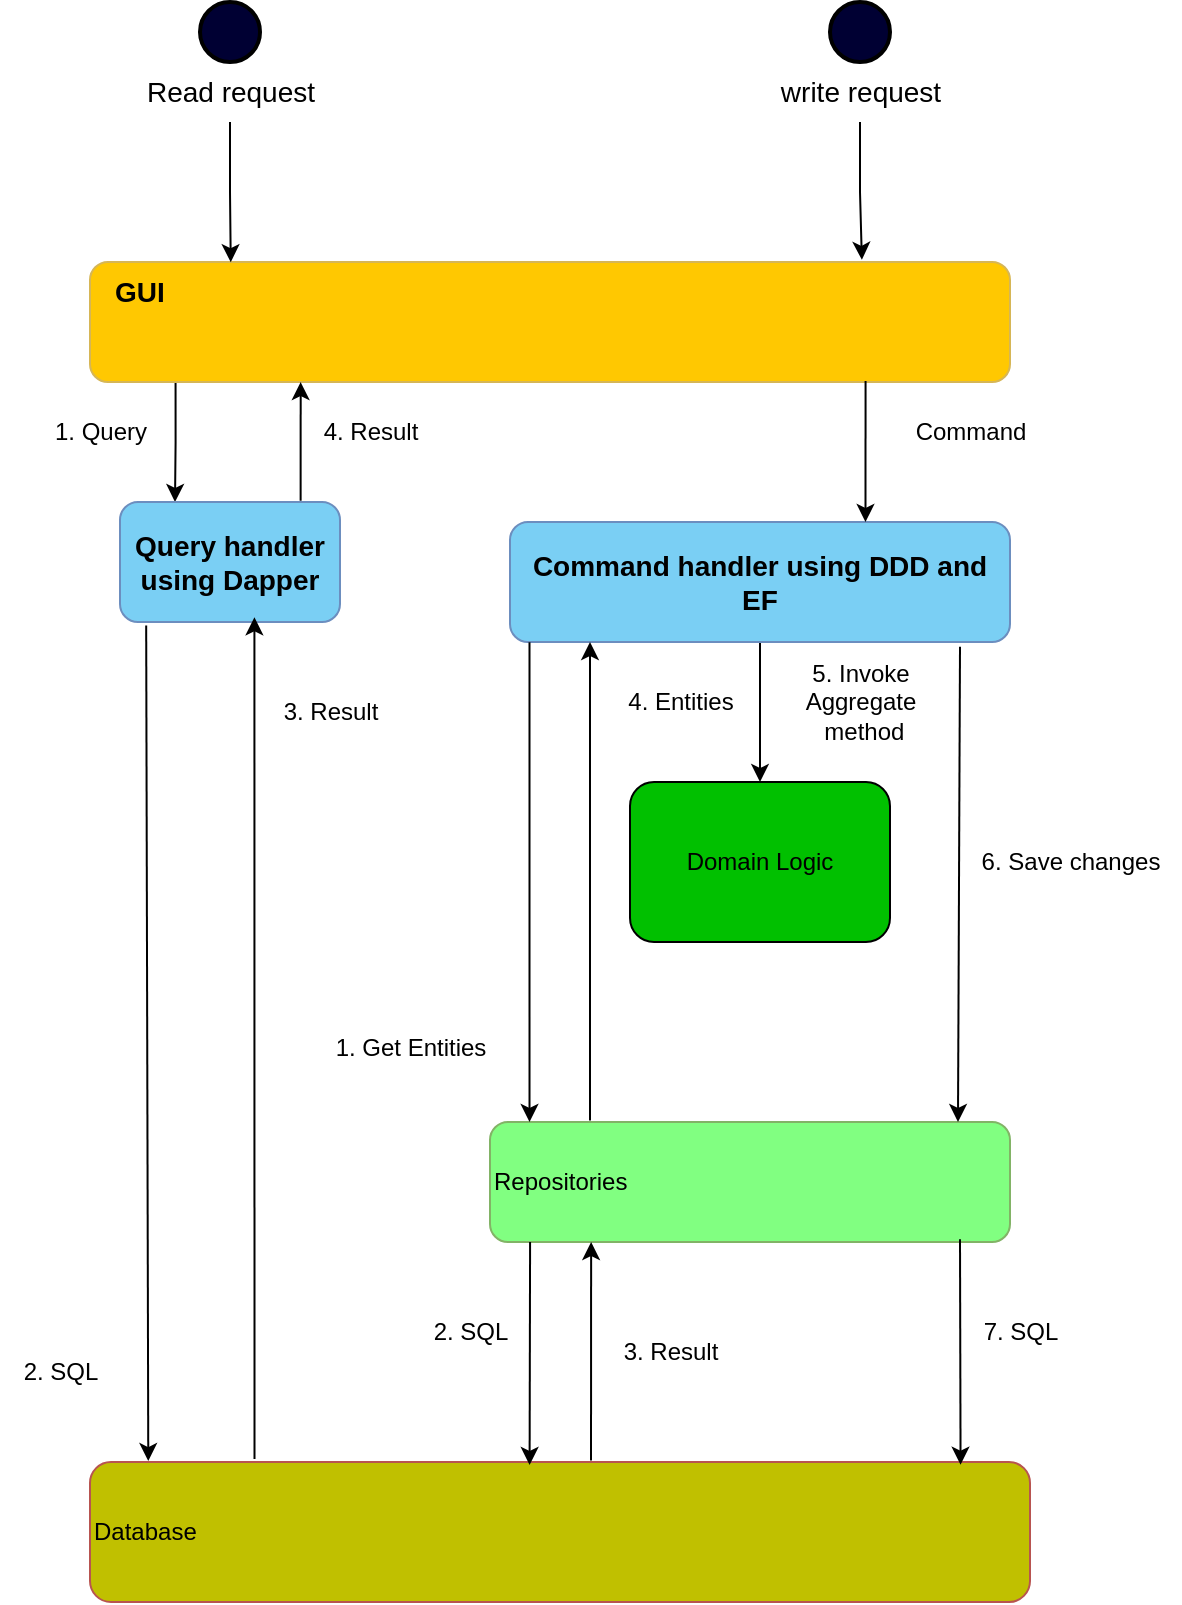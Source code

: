 <mxfile version="28.2.5">
  <diagram id="OU9wxO5yGMRYlTamJsdb" name="Trang-3">
    <mxGraphModel grid="1" page="1" gridSize="10" guides="1" tooltips="1" connect="1" arrows="1" fold="1" pageScale="1" pageWidth="2339" pageHeight="3300" math="0" shadow="0">
      <root>
        <mxCell id="0" />
        <mxCell id="1" parent="0" />
        <mxCell id="uTtdofVddLZFYZI4UXlO-17" style="edgeStyle=orthogonalEdgeStyle;rounded=0;orthogonalLoop=1;jettySize=auto;html=1;entryX=0.25;entryY=0;entryDx=0;entryDy=0;exitX=0.093;exitY=1.008;exitDx=0;exitDy=0;exitPerimeter=0;" edge="1" parent="1" source="uTtdofVddLZFYZI4UXlO-2" target="uTtdofVddLZFYZI4UXlO-13">
          <mxGeometry relative="1" as="geometry" />
        </mxCell>
        <mxCell id="uTtdofVddLZFYZI4UXlO-2" value="" style="rounded=1;whiteSpace=wrap;html=1;fontSize=14;fillColor=light-dark(#ffc801, #281d00);strokeColor=#d6b656;" vertex="1" parent="1">
          <mxGeometry x="160" y="260" width="460" height="60" as="geometry" />
        </mxCell>
        <mxCell id="uTtdofVddLZFYZI4UXlO-3" value="" style="strokeWidth=2;html=1;shape=mxgraph.flowchart.start_2;whiteSpace=wrap;fillColor=#000033;fontSize=14;" vertex="1" parent="1">
          <mxGeometry x="215" y="130" width="30" height="30" as="geometry" />
        </mxCell>
        <mxCell id="uTtdofVddLZFYZI4UXlO-5" value="" style="strokeWidth=2;html=1;shape=mxgraph.flowchart.start_2;whiteSpace=wrap;fillColor=#000033;fontSize=14;" vertex="1" parent="1">
          <mxGeometry x="530" y="130" width="30" height="30" as="geometry" />
        </mxCell>
        <mxCell id="uTtdofVddLZFYZI4UXlO-6" value="Read request" style="text;html=1;align=center;verticalAlign=middle;resizable=0;points=[];autosize=1;strokeColor=none;fillColor=none;fontSize=14;" vertex="1" parent="1">
          <mxGeometry x="175" y="160" width="110" height="30" as="geometry" />
        </mxCell>
        <mxCell id="uTtdofVddLZFYZI4UXlO-7" value="write request" style="text;html=1;align=center;verticalAlign=middle;resizable=0;points=[];autosize=1;strokeColor=none;fillColor=none;fontSize=14;" vertex="1" parent="1">
          <mxGeometry x="495" y="160" width="100" height="30" as="geometry" />
        </mxCell>
        <mxCell id="uTtdofVddLZFYZI4UXlO-9" style="edgeStyle=orthogonalEdgeStyle;rounded=0;orthogonalLoop=1;jettySize=auto;html=1;entryX=0.153;entryY=0.002;entryDx=0;entryDy=0;entryPerimeter=0;fontSize=14;" edge="1" parent="1" source="uTtdofVddLZFYZI4UXlO-6" target="uTtdofVddLZFYZI4UXlO-2">
          <mxGeometry relative="1" as="geometry" />
        </mxCell>
        <mxCell id="uTtdofVddLZFYZI4UXlO-11" style="edgeStyle=orthogonalEdgeStyle;rounded=0;orthogonalLoop=1;jettySize=auto;html=1;entryX=0.839;entryY=-0.018;entryDx=0;entryDy=0;entryPerimeter=0;fontSize=14;" edge="1" parent="1" source="uTtdofVddLZFYZI4UXlO-7" target="uTtdofVddLZFYZI4UXlO-2">
          <mxGeometry relative="1" as="geometry" />
        </mxCell>
        <mxCell id="uTtdofVddLZFYZI4UXlO-12" value="&lt;b&gt;GUI&lt;/b&gt;" style="text;html=1;align=center;verticalAlign=middle;whiteSpace=wrap;rounded=0;fontSize=14;" vertex="1" parent="1">
          <mxGeometry x="155" y="260" width="60" height="30" as="geometry" />
        </mxCell>
        <mxCell id="uTtdofVddLZFYZI4UXlO-13" value="&lt;b&gt;Query handler using Dapper&lt;/b&gt;" style="rounded=1;whiteSpace=wrap;html=1;fontSize=14;fillColor=light-dark(#7acff4, #1d293b);strokeColor=#6c8ebf;" vertex="1" parent="1">
          <mxGeometry x="175" y="380" width="110" height="60" as="geometry" />
        </mxCell>
        <mxCell id="uTtdofVddLZFYZI4UXlO-32" style="edgeStyle=orthogonalEdgeStyle;rounded=0;orthogonalLoop=1;jettySize=auto;html=1;entryX=0.5;entryY=0;entryDx=0;entryDy=0;" edge="1" parent="1" source="uTtdofVddLZFYZI4UXlO-14" target="uTtdofVddLZFYZI4UXlO-21">
          <mxGeometry relative="1" as="geometry" />
        </mxCell>
        <mxCell id="uTtdofVddLZFYZI4UXlO-14" value="&lt;b&gt;Command handler using DDD and EF&lt;/b&gt;" style="rounded=1;whiteSpace=wrap;html=1;fontSize=14;fillColor=light-dark(#7acff4, #1d293b);strokeColor=#6c8ebf;" vertex="1" parent="1">
          <mxGeometry x="370" y="390" width="250" height="60" as="geometry" />
        </mxCell>
        <mxCell id="uTtdofVddLZFYZI4UXlO-15" style="edgeStyle=orthogonalEdgeStyle;rounded=0;orthogonalLoop=1;jettySize=auto;html=1;exitX=0.843;exitY=0.991;exitDx=0;exitDy=0;exitPerimeter=0;entryX=0.711;entryY=0;entryDx=0;entryDy=0;entryPerimeter=0;" edge="1" parent="1" source="uTtdofVddLZFYZI4UXlO-2" target="uTtdofVddLZFYZI4UXlO-14">
          <mxGeometry relative="1" as="geometry">
            <mxPoint x="550" y="390" as="targetPoint" />
          </mxGeometry>
        </mxCell>
        <mxCell id="uTtdofVddLZFYZI4UXlO-16" style="edgeStyle=orthogonalEdgeStyle;rounded=0;orthogonalLoop=1;jettySize=auto;html=1;entryX=0.229;entryY=1.001;entryDx=0;entryDy=0;entryPerimeter=0;exitX=0.821;exitY=-0.01;exitDx=0;exitDy=0;exitPerimeter=0;" edge="1" parent="1" source="uTtdofVddLZFYZI4UXlO-13" target="uTtdofVddLZFYZI4UXlO-2">
          <mxGeometry relative="1" as="geometry" />
        </mxCell>
        <mxCell id="uTtdofVddLZFYZI4UXlO-18" value="1. Query" style="text;html=1;align=center;verticalAlign=middle;resizable=0;points=[];autosize=1;strokeColor=none;fillColor=none;" vertex="1" parent="1">
          <mxGeometry x="130" y="330" width="70" height="30" as="geometry" />
        </mxCell>
        <mxCell id="uTtdofVddLZFYZI4UXlO-19" value="4. Result" style="text;html=1;align=center;verticalAlign=middle;resizable=0;points=[];autosize=1;strokeColor=none;fillColor=none;" vertex="1" parent="1">
          <mxGeometry x="265" y="330" width="70" height="30" as="geometry" />
        </mxCell>
        <mxCell id="uTtdofVddLZFYZI4UXlO-20" value="Command" style="text;html=1;align=center;verticalAlign=middle;resizable=0;points=[];autosize=1;strokeColor=none;fillColor=none;" vertex="1" parent="1">
          <mxGeometry x="560" y="330" width="80" height="30" as="geometry" />
        </mxCell>
        <mxCell id="uTtdofVddLZFYZI4UXlO-21" value="Domain Logic" style="rounded=1;whiteSpace=wrap;html=1;fillColor=light-dark(#01c000, #ededed);" vertex="1" parent="1">
          <mxGeometry x="430" y="520" width="130" height="80" as="geometry" />
        </mxCell>
        <mxCell id="uTtdofVddLZFYZI4UXlO-22" value="Repositories" style="rounded=1;whiteSpace=wrap;html=1;align=left;fillColor=light-dark(#81ff81, #1f2f1e);strokeColor=#82b366;" vertex="1" parent="1">
          <mxGeometry x="360" y="690" width="260" height="60" as="geometry" />
        </mxCell>
        <mxCell id="uTtdofVddLZFYZI4UXlO-23" value="Database" style="rounded=1;whiteSpace=wrap;html=1;align=left;fillColor=light-dark(#c0c000, #512d2b);strokeColor=#b85450;" vertex="1" parent="1">
          <mxGeometry x="160" y="860" width="470" height="70" as="geometry" />
        </mxCell>
        <mxCell id="uTtdofVddLZFYZI4UXlO-24" value="3. Result" style="text;html=1;align=center;verticalAlign=middle;resizable=0;points=[];autosize=1;strokeColor=none;fillColor=none;" vertex="1" parent="1">
          <mxGeometry x="245" y="470" width="70" height="30" as="geometry" />
        </mxCell>
        <mxCell id="uTtdofVddLZFYZI4UXlO-25" value="4. Entities" style="text;html=1;align=center;verticalAlign=middle;resizable=0;points=[];autosize=1;strokeColor=none;fillColor=none;" vertex="1" parent="1">
          <mxGeometry x="415" y="465" width="80" height="30" as="geometry" />
        </mxCell>
        <mxCell id="uTtdofVddLZFYZI4UXlO-26" value="5. Invoke &lt;br&gt;Aggregate&lt;br&gt;&amp;nbsp;method" style="text;html=1;align=center;verticalAlign=middle;resizable=0;points=[];autosize=1;strokeColor=none;fillColor=none;" vertex="1" parent="1">
          <mxGeometry x="505" y="450" width="80" height="60" as="geometry" />
        </mxCell>
        <mxCell id="uTtdofVddLZFYZI4UXlO-27" value="6. Save changes" style="text;html=1;align=center;verticalAlign=middle;resizable=0;points=[];autosize=1;strokeColor=none;fillColor=none;" vertex="1" parent="1">
          <mxGeometry x="595" y="545" width="110" height="30" as="geometry" />
        </mxCell>
        <mxCell id="uTtdofVddLZFYZI4UXlO-28" value="7. SQL" style="text;html=1;align=center;verticalAlign=middle;resizable=0;points=[];autosize=1;strokeColor=none;fillColor=none;" vertex="1" parent="1">
          <mxGeometry x="595" y="780" width="60" height="30" as="geometry" />
        </mxCell>
        <mxCell id="uTtdofVddLZFYZI4UXlO-29" value="3. Result" style="text;html=1;align=center;verticalAlign=middle;resizable=0;points=[];autosize=1;strokeColor=none;fillColor=none;" vertex="1" parent="1">
          <mxGeometry x="415" y="790" width="70" height="30" as="geometry" />
        </mxCell>
        <mxCell id="uTtdofVddLZFYZI4UXlO-30" value="2. SQL" style="text;html=1;align=center;verticalAlign=middle;resizable=0;points=[];autosize=1;strokeColor=none;fillColor=none;" vertex="1" parent="1">
          <mxGeometry x="115" y="800" width="60" height="30" as="geometry" />
        </mxCell>
        <mxCell id="uTtdofVddLZFYZI4UXlO-31" value="2. SQL" style="text;html=1;align=center;verticalAlign=middle;resizable=0;points=[];autosize=1;strokeColor=none;fillColor=none;" vertex="1" parent="1">
          <mxGeometry x="320" y="780" width="60" height="30" as="geometry" />
        </mxCell>
        <mxCell id="uTtdofVddLZFYZI4UXlO-34" value="" style="endArrow=classic;html=1;rounded=0;exitX=0.9;exitY=1.039;exitDx=0;exitDy=0;exitPerimeter=0;entryX=0.9;entryY=0;entryDx=0;entryDy=0;entryPerimeter=0;" edge="1" parent="1" source="uTtdofVddLZFYZI4UXlO-14" target="uTtdofVddLZFYZI4UXlO-22">
          <mxGeometry width="50" height="50" relative="1" as="geometry">
            <mxPoint x="630" y="630" as="sourcePoint" />
            <mxPoint x="680" y="580" as="targetPoint" />
          </mxGeometry>
        </mxCell>
        <mxCell id="uTtdofVddLZFYZI4UXlO-35" value="" style="endArrow=classic;html=1;rounded=0;entryX=0.036;entryY=0.996;entryDx=0;entryDy=0;entryPerimeter=0;" edge="1" parent="1">
          <mxGeometry width="50" height="50" relative="1" as="geometry">
            <mxPoint x="410" y="689.24" as="sourcePoint" />
            <mxPoint x="410" y="450" as="targetPoint" />
          </mxGeometry>
        </mxCell>
        <mxCell id="uTtdofVddLZFYZI4UXlO-36" value="" style="endArrow=classic;html=1;rounded=0;exitX=0.039;exitY=1.003;exitDx=0;exitDy=0;exitPerimeter=0;entryX=0.076;entryY=0;entryDx=0;entryDy=0;entryPerimeter=0;" edge="1" parent="1" source="uTtdofVddLZFYZI4UXlO-14" target="uTtdofVddLZFYZI4UXlO-22">
          <mxGeometry width="50" height="50" relative="1" as="geometry">
            <mxPoint x="300" y="630" as="sourcePoint" />
            <mxPoint x="350" y="580" as="targetPoint" />
          </mxGeometry>
        </mxCell>
        <mxCell id="uTtdofVddLZFYZI4UXlO-37" value="1. Get Entities" style="text;html=1;align=center;verticalAlign=middle;resizable=0;points=[];autosize=1;strokeColor=none;fillColor=none;" vertex="1" parent="1">
          <mxGeometry x="270" y="638" width="100" height="30" as="geometry" />
        </mxCell>
        <mxCell id="uTtdofVddLZFYZI4UXlO-38" value="" style="endArrow=classic;html=1;rounded=0;exitX=0.119;exitY=1.03;exitDx=0;exitDy=0;exitPerimeter=0;entryX=0.062;entryY=-0.007;entryDx=0;entryDy=0;entryPerimeter=0;" edge="1" parent="1" source="uTtdofVddLZFYZI4UXlO-13" target="uTtdofVddLZFYZI4UXlO-23">
          <mxGeometry width="50" height="50" relative="1" as="geometry">
            <mxPoint x="130" y="670" as="sourcePoint" />
            <mxPoint x="180" y="620" as="targetPoint" />
          </mxGeometry>
        </mxCell>
        <mxCell id="uTtdofVddLZFYZI4UXlO-39" value="" style="endArrow=classic;html=1;rounded=0;exitX=0.175;exitY=-0.022;exitDx=0;exitDy=0;exitPerimeter=0;entryX=0.611;entryY=0.961;entryDx=0;entryDy=0;entryPerimeter=0;" edge="1" parent="1" source="uTtdofVddLZFYZI4UXlO-23" target="uTtdofVddLZFYZI4UXlO-13">
          <mxGeometry width="50" height="50" relative="1" as="geometry">
            <mxPoint x="290" y="790" as="sourcePoint" />
            <mxPoint x="340" y="740" as="targetPoint" />
          </mxGeometry>
        </mxCell>
        <mxCell id="uTtdofVddLZFYZI4UXlO-40" value="" style="endArrow=classic;html=1;rounded=0;exitX=0.056;exitY=1.002;exitDx=0;exitDy=0;exitPerimeter=0;entryX=0.456;entryY=0.023;entryDx=0;entryDy=0;entryPerimeter=0;" edge="1" parent="1">
          <mxGeometry width="50" height="50" relative="1" as="geometry">
            <mxPoint x="380.04" y="750.0" as="sourcePoint" />
            <mxPoint x="379.8" y="861.49" as="targetPoint" />
          </mxGeometry>
        </mxCell>
        <mxCell id="uTtdofVddLZFYZI4UXlO-41" value="" style="endArrow=classic;html=1;rounded=0;exitX=0.533;exitY=-0.011;exitDx=0;exitDy=0;exitPerimeter=0;" edge="1" parent="1" source="uTtdofVddLZFYZI4UXlO-23">
          <mxGeometry width="50" height="50" relative="1" as="geometry">
            <mxPoint x="410.0" y="856.46" as="sourcePoint" />
            <mxPoint x="410.56" y="750" as="targetPoint" />
          </mxGeometry>
        </mxCell>
        <mxCell id="uTtdofVddLZFYZI4UXlO-42" value="" style="endArrow=classic;html=1;rounded=0;exitX=0.9;exitY=0.975;exitDx=0;exitDy=0;exitPerimeter=0;entryX=0.924;entryY=0.017;entryDx=0;entryDy=0;entryPerimeter=0;" edge="1" parent="1">
          <mxGeometry width="50" height="50" relative="1" as="geometry">
            <mxPoint x="595" y="748.65" as="sourcePoint" />
            <mxPoint x="595.28" y="861.34" as="targetPoint" />
          </mxGeometry>
        </mxCell>
      </root>
    </mxGraphModel>
  </diagram>
</mxfile>
